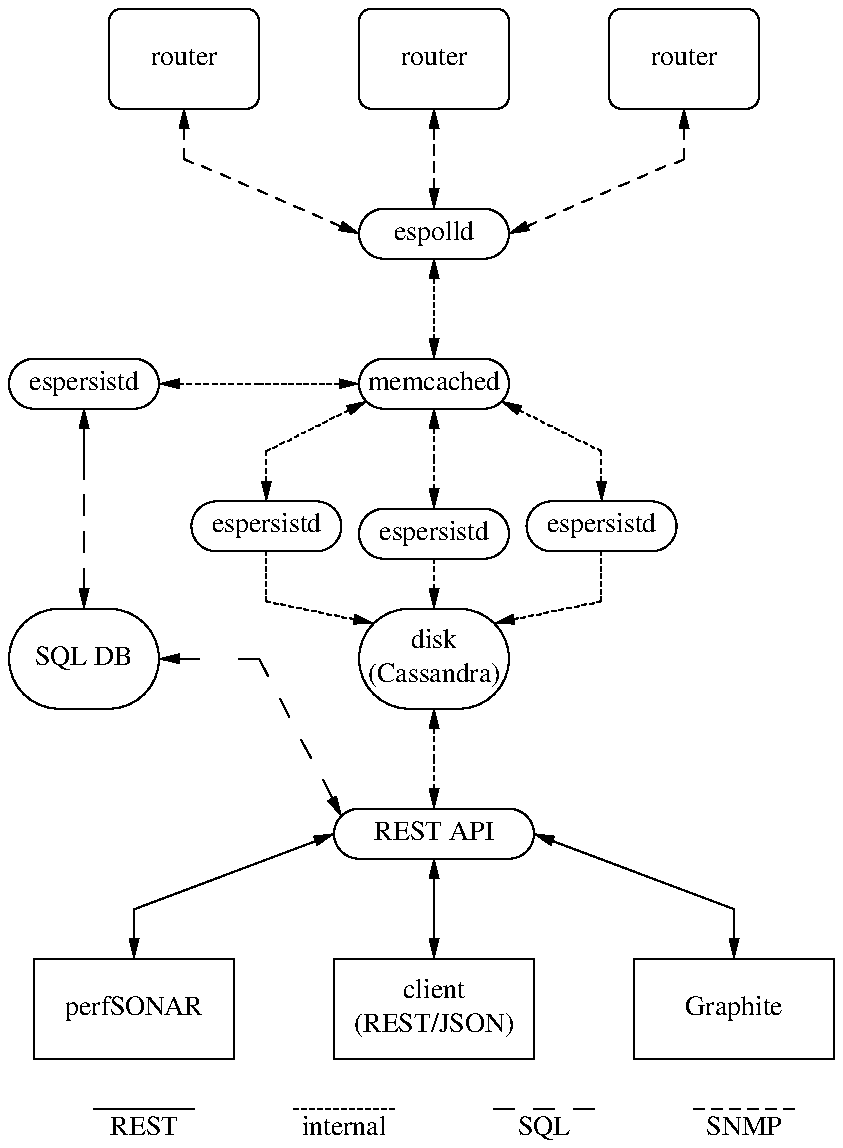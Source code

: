.PS
define rtr {box rad 0.0625}
define proc {box ht 0.25 rad 0.125}
define bigproc {box ht 0.25 wid 1.0 rad 0.125}
define disk {box ht 0.5 rad 0.25}
define client {box wid 1.0 ht 0.5}

define snmpline {line dashed 0.05}
define intline {line dashed 0.02}
define sqlline {line dashed 0.1}
define restline {line}

lineht = 0.25;

down;
R1: rtr "router";
move to R1 .w then left;
R2: rtr "router";
move to R1 .e then right;
R3: rtr "router";

move to R1 .s then down;

down;
Espolld: proc "espolld";

move to R1 .s;
snmpline to Espolld .n <->;

move to R2 .s;
snmpline down then to Espolld .w <->;

move to R3 .s;
snmpline down then to Espolld .e <->;

move to Espolld .s then down;
Memcached: proc "memcached";

move to Memcached .sw;
intline down left then down <->;
P1: proc "espersistd";

move to Memcached .s;
intline down then down <->
P2: proc "espersistd";

move to Memcached .se;
intline down right then down <->;
P3: proc "espersistd";

move to Memcached .w;
intline left then left <->;
P4: proc "espersistd";

intline down from Espolld .s lineht <->;

move to P2 .s;
intline down ->;
D: disk "disk" "(Cassandra)";

move to D .w;
move left then left;
SQL: disk "SQL DB";

move to P1 .s;
intline down to D .nw ->;

move to P3 .s;
intline down to D .ne ->;

move to D .s;
intline down then down <->;
DB: bigproc "REST API";

move to SQL.e;
sqlline right then to DB.nw <->;

move to P4.s;
sqlline down to SQL.n <->;

move to DB .s;
restline down then down <->;
Client: client "client" "(REST/JSON)";

move to Client .e then right;
Graphite: client "Graphite";

move to Graphite .n;
restline up then to DB .e <->;

move to Client .w then left;
PS: client "perfSONAR";

move to PS .n;
restline up then to DB .w <->;

move to PS.s then down .25 then left .2;

right;
restline;
move to last line .center then down .1 "REST";
move to last line .e;
move right;
intline;
move to last line .center then down .1 "internal";
move to last line .e;
move right;
sqlline;
move to last line .center then down .1 "SQL";
move to last line .e;
move right;
snmpline;
move to last line .center then down .1 "SNMP";
.PE
